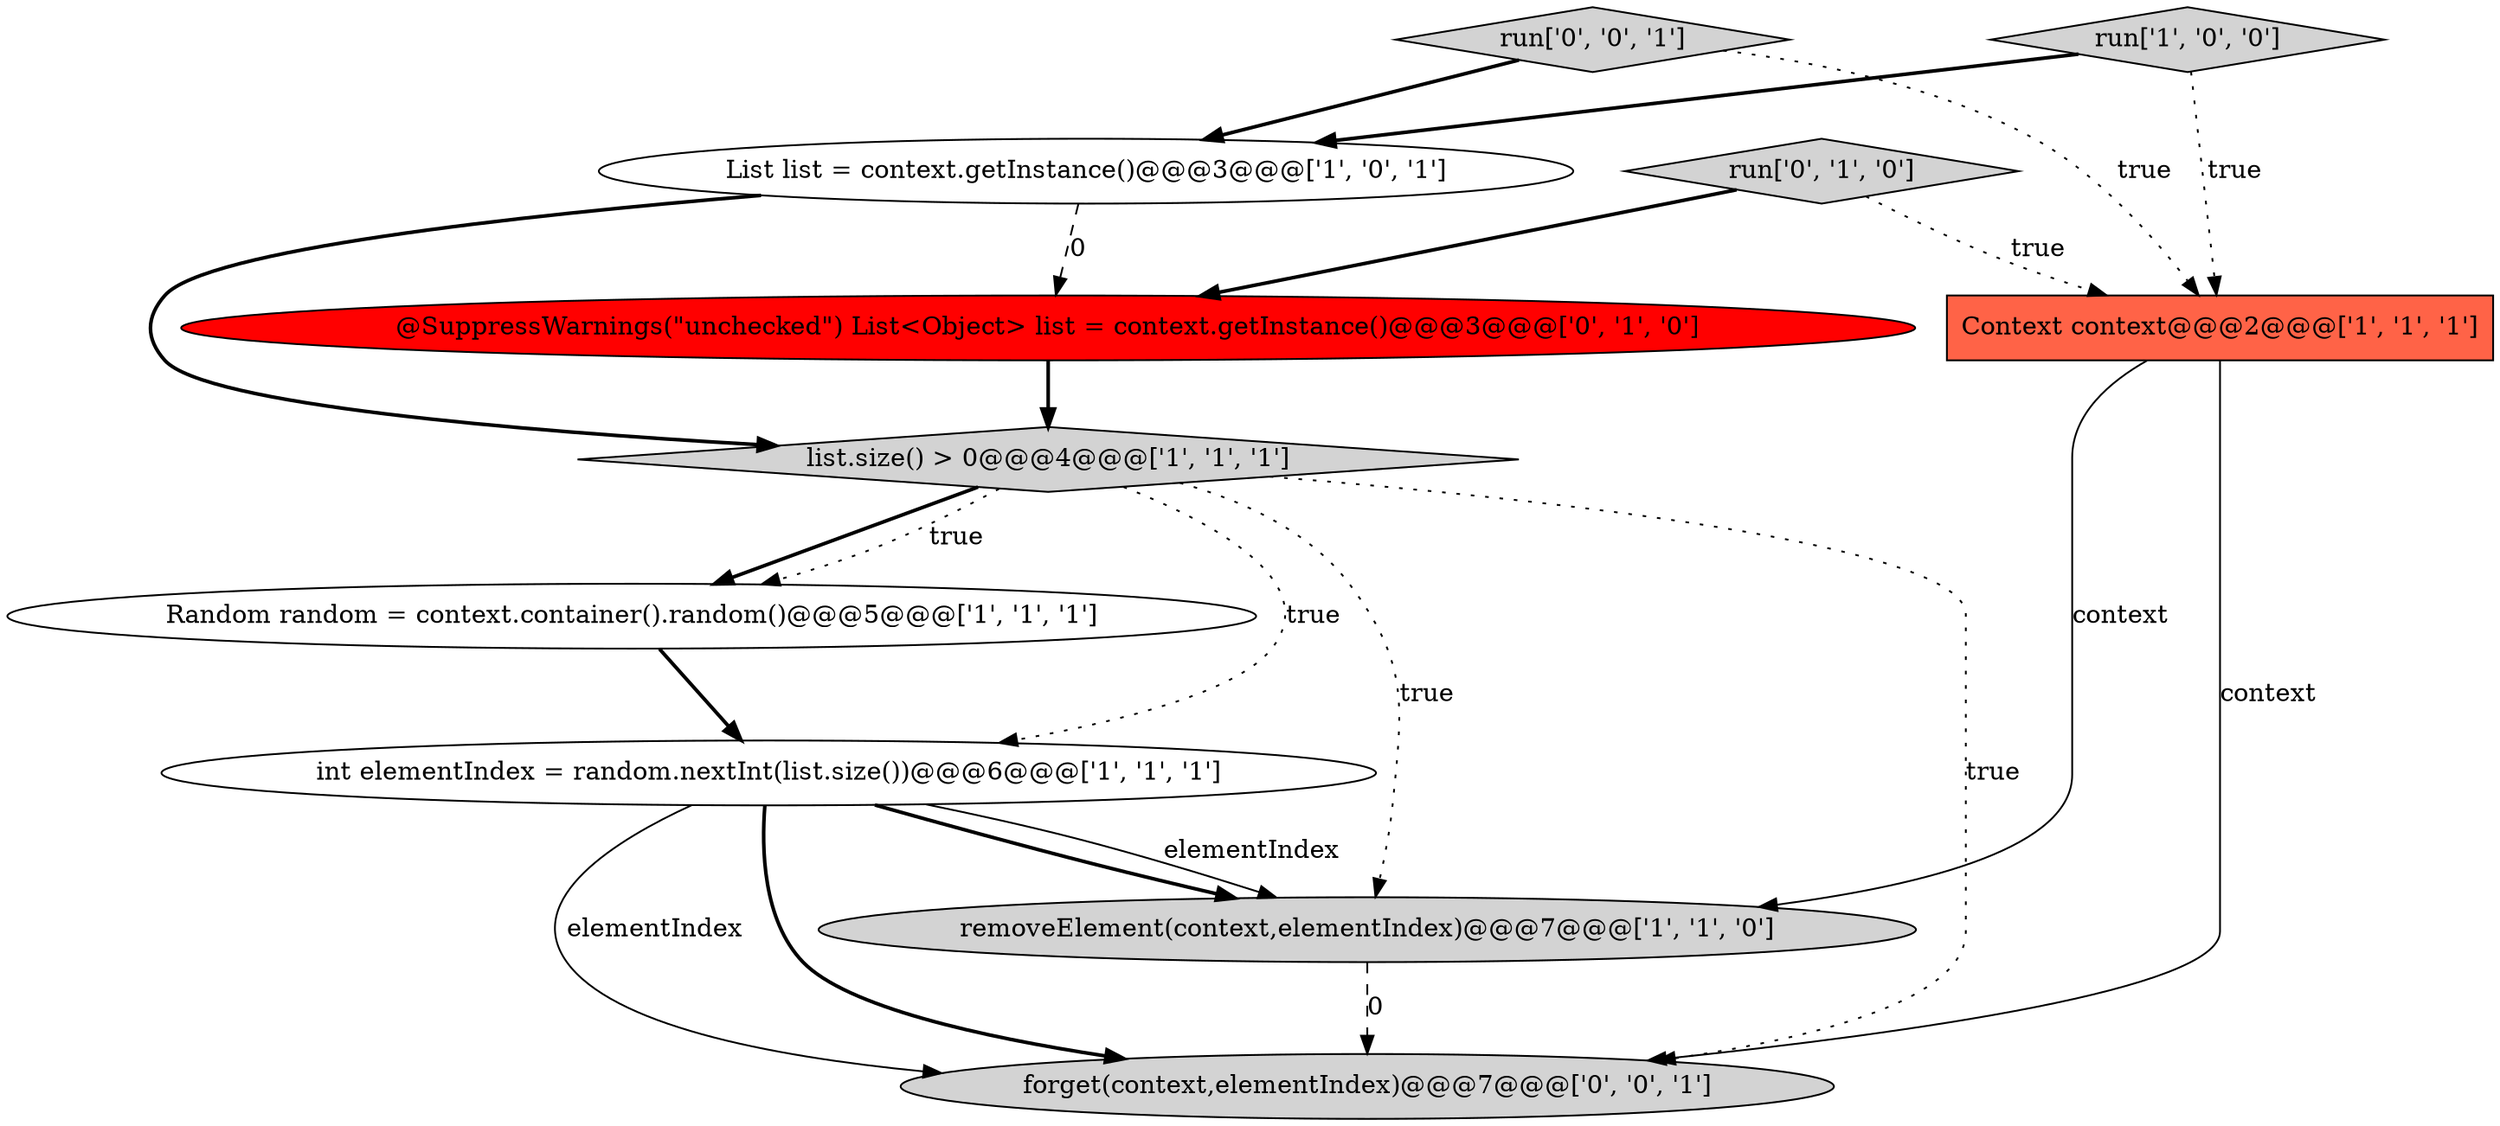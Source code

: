 digraph {
6 [style = filled, label = "Context context@@@2@@@['1', '1', '1']", fillcolor = tomato, shape = box image = "AAA0AAABBB1BBB"];
3 [style = filled, label = "List list = context.getInstance()@@@3@@@['1', '0', '1']", fillcolor = white, shape = ellipse image = "AAA0AAABBB1BBB"];
5 [style = filled, label = "removeElement(context,elementIndex)@@@7@@@['1', '1', '0']", fillcolor = lightgray, shape = ellipse image = "AAA0AAABBB1BBB"];
1 [style = filled, label = "Random random = context.container().random()@@@5@@@['1', '1', '1']", fillcolor = white, shape = ellipse image = "AAA0AAABBB1BBB"];
9 [style = filled, label = "forget(context,elementIndex)@@@7@@@['0', '0', '1']", fillcolor = lightgray, shape = ellipse image = "AAA0AAABBB3BBB"];
7 [style = filled, label = "run['0', '1', '0']", fillcolor = lightgray, shape = diamond image = "AAA0AAABBB2BBB"];
10 [style = filled, label = "run['0', '0', '1']", fillcolor = lightgray, shape = diamond image = "AAA0AAABBB3BBB"];
8 [style = filled, label = "@SuppressWarnings(\"unchecked\") List<Object> list = context.getInstance()@@@3@@@['0', '1', '0']", fillcolor = red, shape = ellipse image = "AAA1AAABBB2BBB"];
0 [style = filled, label = "list.size() > 0@@@4@@@['1', '1', '1']", fillcolor = lightgray, shape = diamond image = "AAA0AAABBB1BBB"];
2 [style = filled, label = "int elementIndex = random.nextInt(list.size())@@@6@@@['1', '1', '1']", fillcolor = white, shape = ellipse image = "AAA0AAABBB1BBB"];
4 [style = filled, label = "run['1', '0', '0']", fillcolor = lightgray, shape = diamond image = "AAA0AAABBB1BBB"];
4->6 [style = dotted, label="true"];
4->3 [style = bold, label=""];
7->6 [style = dotted, label="true"];
10->6 [style = dotted, label="true"];
2->5 [style = bold, label=""];
2->9 [style = solid, label="elementIndex"];
0->5 [style = dotted, label="true"];
10->3 [style = bold, label=""];
5->9 [style = dashed, label="0"];
2->9 [style = bold, label=""];
7->8 [style = bold, label=""];
3->0 [style = bold, label=""];
6->5 [style = solid, label="context"];
6->9 [style = solid, label="context"];
8->0 [style = bold, label=""];
0->1 [style = bold, label=""];
3->8 [style = dashed, label="0"];
1->2 [style = bold, label=""];
0->2 [style = dotted, label="true"];
2->5 [style = solid, label="elementIndex"];
0->9 [style = dotted, label="true"];
0->1 [style = dotted, label="true"];
}
